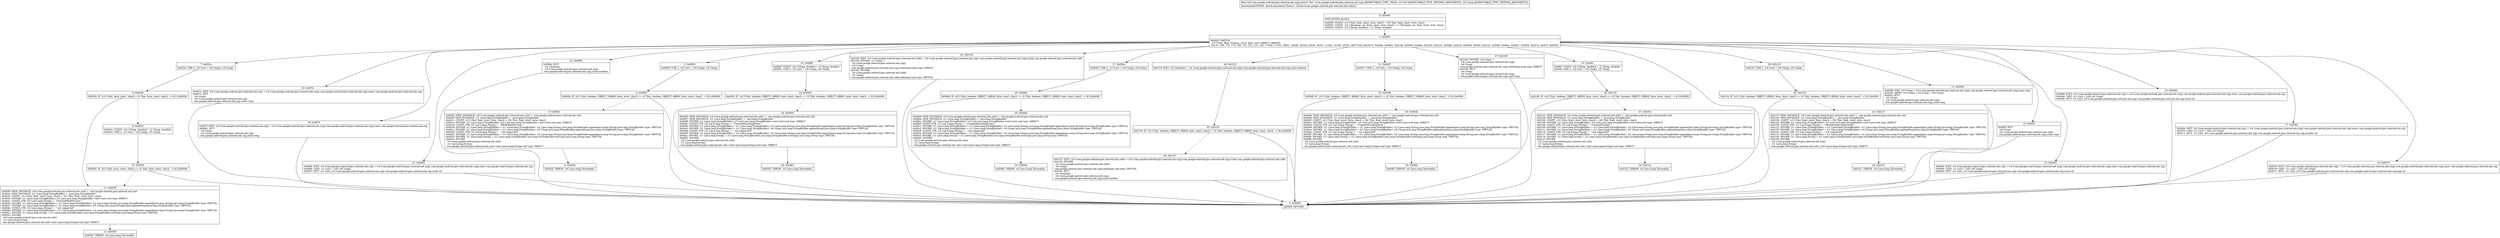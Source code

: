 digraph "CFG forcom.google.android.gms.internal.ads.zzjg.zzc(IJ)V" {
Node_0 [shape=record,label="{0\:\ 0x0000|MTH_ENTER_BLOCK\l|0x0000: CONST  (r3 I:?[int, float, short, byte, char]) = (55 ?[int, float, short, byte, char]) \l0x0002: CONST  (r2 I:?[boolean, int, float, short, byte, char]) = (1 ?[boolean, int, float, short, byte, char]) \l0x0003: CONST  (r0 I:?[long, double]) = (1 ?[long, double]) \l}"];
Node_1 [shape=record,label="{1\:\ 0x0005|0x0005: SWITCH  \l  (r5 I:?[int, float, boolean, short, byte, char, OBJECT, ARRAY])\l k:[131, 159, 176, 179, 186, 215, 231, 241, 251, 17029, 17143, 18401, 18408, 20529, 20530, 20531, 21420, 22186, 22203, 2807729] t:[0x0074, 0x0084, 0x0062, 0x0148, 0x0068, 0x006e, 0x0160, 0x0153, 0x008b, 0x002e, 0x0009, 0x00fc, 0x0123, 0x008f, 0x00b4, 0x00d7, 0x0059, 0x007a, 0x007f, 0x005f] \l}"];
Node_2 [shape=record,label="{2\:\ 0x0008|0x0008: RETURN   \l}"];
Node_3 [shape=record,label="{3\:\ 0x0009|0x0009: CMP_L  (r0 I:int) = (r6 I:long), (r0 I:long) \l}"];
Node_4 [shape=record,label="{4\:\ 0x000b|0x000b: IF  (r0 I:?[int, boolean, OBJECT, ARRAY, byte, short, char]) == (0 ?[int, boolean, OBJECT, ARRAY, byte, short, char])  \-\> B:2:0x0008 \l}"];
Node_5 [shape=record,label="{5\:\ 0x000d|0x000d: NEW_INSTANCE  (r0 I:com.google.android.gms.internal.ads.zzhl) =  com.google.android.gms.internal.ads.zzhl \l0x000f: NEW_INSTANCE  (r1 I:java.lang.StringBuilder) =  java.lang.StringBuilder \l0x0011: CONST  (r2 I:?[int, float, short, byte, char]) = (50 ?[int, float, short, byte, char]) \l0x0013: INVOKE  (r1 I:java.lang.StringBuilder), (r2 I:int) java.lang.StringBuilder.\<init\>(int):void type: DIRECT \l0x0016: CONST_STR  (r2 I:java.lang.String) =  \"EBMLReadVersion \" \l0x0018: INVOKE  (r1 I:java.lang.StringBuilder) = (r1 I:java.lang.StringBuilder), (r2 I:java.lang.String) java.lang.StringBuilder.append(java.lang.String):java.lang.StringBuilder type: VIRTUAL \l0x001c: INVOKE  (r1 I:java.lang.StringBuilder) = (r1 I:java.lang.StringBuilder), (r6 I:long) java.lang.StringBuilder.append(long):java.lang.StringBuilder type: VIRTUAL \l0x0020: CONST_STR  (r2 I:java.lang.String) =  \" not supported\" \l0x0022: INVOKE  (r1 I:java.lang.StringBuilder) = (r1 I:java.lang.StringBuilder), (r2 I:java.lang.String) java.lang.StringBuilder.append(java.lang.String):java.lang.StringBuilder type: VIRTUAL \l0x0026: INVOKE  (r1 I:java.lang.String) = (r1 I:java.lang.StringBuilder) java.lang.StringBuilder.toString():java.lang.String type: VIRTUAL \l0x002a: INVOKE  \l  (r0 I:com.google.android.gms.internal.ads.zzhl)\l  (r1 I:java.lang.String)\l com.google.android.gms.internal.ads.zzhl.\<init\>(java.lang.String):void type: DIRECT \l}"];
Node_6 [shape=record,label="{6\:\ 0x002d|0x002d: THROW  (r0 I:java.lang.Throwable) \l}"];
Node_7 [shape=record,label="{7\:\ 0x002e|0x002e: CMP_L  (r0 I:int) = (r6 I:long), (r0 I:long) \l}"];
Node_8 [shape=record,label="{8\:\ 0x0030|0x0030: IF  (r0 I:?[int, byte, short, char]) \< (0 ?[int, byte, short, char])  \-\> B:11:0x0038 \l}"];
Node_9 [shape=record,label="{9\:\ 0x0032|0x0032: CONST  (r0 I:?[long, double]) = (2 ?[long, double]) \l0x0034: CMP_L  (r0 I:int) = (r6 I:long), (r0 I:long) \l}"];
Node_10 [shape=record,label="{10\:\ 0x0036|0x0036: IF  (r0 I:?[int, byte, short, char]) \<= (0 ?[int, byte, short, char])  \-\> B:2:0x0008 \l}"];
Node_11 [shape=record,label="{11\:\ 0x0038|0x0038: NEW_INSTANCE  (r0 I:com.google.android.gms.internal.ads.zzhl) =  com.google.android.gms.internal.ads.zzhl \l0x003a: NEW_INSTANCE  (r1 I:java.lang.StringBuilder) =  java.lang.StringBuilder \l0x003c: CONST  (r2 I:?[int, float, short, byte, char]) = (53 ?[int, float, short, byte, char]) \l0x003e: INVOKE  (r1 I:java.lang.StringBuilder), (r2 I:int) java.lang.StringBuilder.\<init\>(int):void type: DIRECT \l0x0041: CONST_STR  (r2 I:java.lang.String) =  \"DocTypeReadVersion \" \l0x0043: INVOKE  (r1 I:java.lang.StringBuilder) = (r1 I:java.lang.StringBuilder), (r2 I:java.lang.String) java.lang.StringBuilder.append(java.lang.String):java.lang.StringBuilder type: VIRTUAL \l0x0047: INVOKE  (r1 I:java.lang.StringBuilder) = (r1 I:java.lang.StringBuilder), (r6 I:long) java.lang.StringBuilder.append(long):java.lang.StringBuilder type: VIRTUAL \l0x004b: CONST_STR  (r2 I:java.lang.String) =  \" not supported\" \l0x004d: INVOKE  (r1 I:java.lang.StringBuilder) = (r1 I:java.lang.StringBuilder), (r2 I:java.lang.String) java.lang.StringBuilder.append(java.lang.String):java.lang.StringBuilder type: VIRTUAL \l0x0051: INVOKE  (r1 I:java.lang.String) = (r1 I:java.lang.StringBuilder) java.lang.StringBuilder.toString():java.lang.String type: VIRTUAL \l0x0055: INVOKE  \l  (r0 I:com.google.android.gms.internal.ads.zzhl)\l  (r1 I:java.lang.String)\l com.google.android.gms.internal.ads.zzhl.\<init\>(java.lang.String):void type: DIRECT \l}"];
Node_12 [shape=record,label="{12\:\ 0x0058|0x0058: THROW  (r0 I:java.lang.Throwable) \l}"];
Node_13 [shape=record,label="{13\:\ 0x0059|0x0059: IGET  (r0 I:long) = (r4 I:com.google.android.gms.internal.ads.zzjg) com.google.android.gms.internal.ads.zzjg.zzans long \l0x005b: ARITH  (r0 I:long) = (r0 I:long) + (r6 I:long) \l0x005c: IPUT  \l  (r0 I:long)\l  (r4 I:com.google.android.gms.internal.ads.zzjg)\l com.google.android.gms.internal.ads.zzjg.zzaoa long \l}"];
Node_14 [shape=record,label="{14\:\ 0x005f|0x005f: IPUT  \l  (r6 I:long)\l  (r4 I:com.google.android.gms.internal.ads.zzjg)\l com.google.android.gms.internal.ads.zzjg.zzanu long \l}"];
Node_15 [shape=record,label="{15\:\ 0x0062|0x0062: IGET  (r0 I:com.google.android.gms.internal.ads.zzjj) = (r4 I:com.google.android.gms.internal.ads.zzjg) com.google.android.gms.internal.ads.zzjg.zzanv com.google.android.gms.internal.ads.zzjj \l0x0064: CAST  (r1 I:int) = (int) (r6 I:long) \l0x0065: IPUT  (r1 I:int), (r0 I:com.google.android.gms.internal.ads.zzjj) com.google.android.gms.internal.ads.zzjj.zzaot int \l}"];
Node_16 [shape=record,label="{16\:\ 0x0068|0x0068: IGET  (r0 I:com.google.android.gms.internal.ads.zzjj) = (r4 I:com.google.android.gms.internal.ads.zzjg) com.google.android.gms.internal.ads.zzjg.zzanv com.google.android.gms.internal.ads.zzjj \l0x006a: CAST  (r1 I:int) = (int) (r6 I:long) \l0x006b: IPUT  (r1 I:int), (r0 I:com.google.android.gms.internal.ads.zzjj) com.google.android.gms.internal.ads.zzjj.zzaou int \l}"];
Node_17 [shape=record,label="{17\:\ 0x006e|0x006e: IGET  (r0 I:com.google.android.gms.internal.ads.zzjj) = (r4 I:com.google.android.gms.internal.ads.zzjg) com.google.android.gms.internal.ads.zzjg.zzanv com.google.android.gms.internal.ads.zzjj \l0x0070: CAST  (r1 I:int) = (int) (r6 I:long) \l0x0071: IPUT  (r1 I:int), (r0 I:com.google.android.gms.internal.ads.zzjj) com.google.android.gms.internal.ads.zzjj.number int \l}"];
Node_18 [shape=record,label="{18\:\ 0x0074|0x0074: IGET  (r0 I:com.google.android.gms.internal.ads.zzjj) = (r4 I:com.google.android.gms.internal.ads.zzjg) com.google.android.gms.internal.ads.zzjg.zzanv com.google.android.gms.internal.ads.zzjj \l0x0076: CAST  (r1 I:int) = (int) (r6 I:long) \l0x0077: IPUT  (r1 I:int), (r0 I:com.google.android.gms.internal.ads.zzjj) com.google.android.gms.internal.ads.zzjj.type int \l}"];
Node_19 [shape=record,label="{19\:\ 0x007a|0x007a: IGET  (r0 I:com.google.android.gms.internal.ads.zzjj) = (r4 I:com.google.android.gms.internal.ads.zzjg) com.google.android.gms.internal.ads.zzjg.zzanv com.google.android.gms.internal.ads.zzjj \l0x007c: IPUT  \l  (r6 I:long)\l  (r0 I:com.google.android.gms.internal.ads.zzjj)\l com.google.android.gms.internal.ads.zzjj.zzaow long \l}"];
Node_20 [shape=record,label="{20\:\ 0x007f|0x007f: IGET  (r0 I:com.google.android.gms.internal.ads.zzjj) = (r4 I:com.google.android.gms.internal.ads.zzjg) com.google.android.gms.internal.ads.zzjg.zzanv com.google.android.gms.internal.ads.zzjj \l0x0081: IPUT  \l  (r6 I:long)\l  (r0 I:com.google.android.gms.internal.ads.zzjj)\l com.google.android.gms.internal.ads.zzjj.zzaox long \l}"];
Node_21 [shape=record,label="{21\:\ 0x0084|0x0084: IGET  (r0 I:com.google.android.gms.internal.ads.zzjj) = (r4 I:com.google.android.gms.internal.ads.zzjg) com.google.android.gms.internal.ads.zzjg.zzanv com.google.android.gms.internal.ads.zzjj \l0x0086: CAST  (r1 I:int) = (int) (r6 I:long) \l0x0087: IPUT  (r1 I:int), (r0 I:com.google.android.gms.internal.ads.zzjj) com.google.android.gms.internal.ads.zzjj.zzafu int \l}"];
Node_22 [shape=record,label="{22\:\ 0x008b|0x008b: IPUT  \l  (r2 I:boolean)\l  (r4 I:com.google.android.gms.internal.ads.zzjg)\l com.google.android.gms.internal.ads.zzjg.zzaop boolean \l}"];
Node_23 [shape=record,label="{23\:\ 0x008f|0x008f: CONST  (r0 I:?[long, double]) = (0 ?[long, double]) \l0x0091: CMP_L  (r0 I:int) = (r6 I:long), (r0 I:long) \l}"];
Node_24 [shape=record,label="{24\:\ 0x0093|0x0093: IF  (r0 I:?[int, boolean, OBJECT, ARRAY, byte, short, char]) == (0 ?[int, boolean, OBJECT, ARRAY, byte, short, char])  \-\> B:2:0x0008 \l}"];
Node_25 [shape=record,label="{25\:\ 0x0095|0x0095: NEW_INSTANCE  (r0 I:com.google.android.gms.internal.ads.zzhl) =  com.google.android.gms.internal.ads.zzhl \l0x0097: NEW_INSTANCE  (r1 I:java.lang.StringBuilder) =  java.lang.StringBuilder \l0x0099: INVOKE  (r1 I:java.lang.StringBuilder), (r3 I:int) java.lang.StringBuilder.\<init\>(int):void type: DIRECT \l0x009c: CONST_STR  (r2 I:java.lang.String) =  \"ContentEncodingOrder \" \l0x009e: INVOKE  (r1 I:java.lang.StringBuilder) = (r1 I:java.lang.StringBuilder), (r2 I:java.lang.String) java.lang.StringBuilder.append(java.lang.String):java.lang.StringBuilder type: VIRTUAL \l0x00a2: INVOKE  (r1 I:java.lang.StringBuilder) = (r1 I:java.lang.StringBuilder), (r6 I:long) java.lang.StringBuilder.append(long):java.lang.StringBuilder type: VIRTUAL \l0x00a6: CONST_STR  (r2 I:java.lang.String) =  \" not supported\" \l0x00a8: INVOKE  (r1 I:java.lang.StringBuilder) = (r1 I:java.lang.StringBuilder), (r2 I:java.lang.String) java.lang.StringBuilder.append(java.lang.String):java.lang.StringBuilder type: VIRTUAL \l0x00ac: INVOKE  (r1 I:java.lang.String) = (r1 I:java.lang.StringBuilder) java.lang.StringBuilder.toString():java.lang.String type: VIRTUAL \l0x00b0: INVOKE  \l  (r0 I:com.google.android.gms.internal.ads.zzhl)\l  (r1 I:java.lang.String)\l com.google.android.gms.internal.ads.zzhl.\<init\>(java.lang.String):void type: DIRECT \l}"];
Node_26 [shape=record,label="{26\:\ 0x00b3|0x00b3: THROW  (r0 I:java.lang.Throwable) \l}"];
Node_27 [shape=record,label="{27\:\ 0x00b4|0x00b4: CMP_L  (r0 I:int) = (r6 I:long), (r0 I:long) \l}"];
Node_28 [shape=record,label="{28\:\ 0x00b6|0x00b6: IF  (r0 I:?[int, boolean, OBJECT, ARRAY, byte, short, char]) == (0 ?[int, boolean, OBJECT, ARRAY, byte, short, char])  \-\> B:2:0x0008 \l}"];
Node_29 [shape=record,label="{29\:\ 0x00b8|0x00b8: NEW_INSTANCE  (r0 I:com.google.android.gms.internal.ads.zzhl) =  com.google.android.gms.internal.ads.zzhl \l0x00ba: NEW_INSTANCE  (r1 I:java.lang.StringBuilder) =  java.lang.StringBuilder \l0x00bc: INVOKE  (r1 I:java.lang.StringBuilder), (r3 I:int) java.lang.StringBuilder.\<init\>(int):void type: DIRECT \l0x00bf: CONST_STR  (r2 I:java.lang.String) =  \"ContentEncodingScope \" \l0x00c1: INVOKE  (r1 I:java.lang.StringBuilder) = (r1 I:java.lang.StringBuilder), (r2 I:java.lang.String) java.lang.StringBuilder.append(java.lang.String):java.lang.StringBuilder type: VIRTUAL \l0x00c5: INVOKE  (r1 I:java.lang.StringBuilder) = (r1 I:java.lang.StringBuilder), (r6 I:long) java.lang.StringBuilder.append(long):java.lang.StringBuilder type: VIRTUAL \l0x00c9: CONST_STR  (r2 I:java.lang.String) =  \" not supported\" \l0x00cb: INVOKE  (r1 I:java.lang.StringBuilder) = (r1 I:java.lang.StringBuilder), (r2 I:java.lang.String) java.lang.StringBuilder.append(java.lang.String):java.lang.StringBuilder type: VIRTUAL \l0x00cf: INVOKE  (r1 I:java.lang.String) = (r1 I:java.lang.StringBuilder) java.lang.StringBuilder.toString():java.lang.String type: VIRTUAL \l0x00d3: INVOKE  \l  (r0 I:com.google.android.gms.internal.ads.zzhl)\l  (r1 I:java.lang.String)\l com.google.android.gms.internal.ads.zzhl.\<init\>(java.lang.String):void type: DIRECT \l}"];
Node_30 [shape=record,label="{30\:\ 0x00d6|0x00d6: THROW  (r0 I:java.lang.Throwable) \l}"];
Node_31 [shape=record,label="{31\:\ 0x00d7|0x00d7: CMP_L  (r0 I:int) = (r6 I:long), (r0 I:long) \l}"];
Node_32 [shape=record,label="{32\:\ 0x00d9|0x00d9: IF  (r0 I:?[int, boolean, OBJECT, ARRAY, byte, short, char]) == (0 ?[int, boolean, OBJECT, ARRAY, byte, short, char])  \-\> B:2:0x0008 \l}"];
Node_33 [shape=record,label="{33\:\ 0x00db|0x00db: NEW_INSTANCE  (r0 I:com.google.android.gms.internal.ads.zzhl) =  com.google.android.gms.internal.ads.zzhl \l0x00dd: NEW_INSTANCE  (r1 I:java.lang.StringBuilder) =  java.lang.StringBuilder \l0x00df: CONST  (r2 I:?[int, float, short, byte, char]) = (54 ?[int, float, short, byte, char]) \l0x00e1: INVOKE  (r1 I:java.lang.StringBuilder), (r2 I:int) java.lang.StringBuilder.\<init\>(int):void type: DIRECT \l0x00e4: CONST_STR  (r2 I:java.lang.String) =  \"ContentEncodingType \" \l0x00e6: INVOKE  (r1 I:java.lang.StringBuilder) = (r1 I:java.lang.StringBuilder), (r2 I:java.lang.String) java.lang.StringBuilder.append(java.lang.String):java.lang.StringBuilder type: VIRTUAL \l0x00ea: INVOKE  (r1 I:java.lang.StringBuilder) = (r1 I:java.lang.StringBuilder), (r6 I:long) java.lang.StringBuilder.append(long):java.lang.StringBuilder type: VIRTUAL \l0x00ee: CONST_STR  (r2 I:java.lang.String) =  \" not supported\" \l0x00f0: INVOKE  (r1 I:java.lang.StringBuilder) = (r1 I:java.lang.StringBuilder), (r2 I:java.lang.String) java.lang.StringBuilder.append(java.lang.String):java.lang.StringBuilder type: VIRTUAL \l0x00f4: INVOKE  (r1 I:java.lang.String) = (r1 I:java.lang.StringBuilder) java.lang.StringBuilder.toString():java.lang.String type: VIRTUAL \l0x00f8: INVOKE  \l  (r0 I:com.google.android.gms.internal.ads.zzhl)\l  (r1 I:java.lang.String)\l com.google.android.gms.internal.ads.zzhl.\<init\>(java.lang.String):void type: DIRECT \l}"];
Node_34 [shape=record,label="{34\:\ 0x00fb|0x00fb: THROW  (r0 I:java.lang.Throwable) \l}"];
Node_35 [shape=record,label="{35\:\ 0x00fc|0x00fc: CONST  (r0 I:?[long, double]) = (5 ?[long, double]) \l0x00fe: CMP_L  (r0 I:int) = (r6 I:long), (r0 I:long) \l}"];
Node_36 [shape=record,label="{36\:\ 0x0100|0x0100: IF  (r0 I:?[int, boolean, OBJECT, ARRAY, byte, short, char]) == (0 ?[int, boolean, OBJECT, ARRAY, byte, short, char])  \-\> B:2:0x0008 \l}"];
Node_37 [shape=record,label="{37\:\ 0x0102|0x0102: NEW_INSTANCE  (r0 I:com.google.android.gms.internal.ads.zzhl) =  com.google.android.gms.internal.ads.zzhl \l0x0104: NEW_INSTANCE  (r1 I:java.lang.StringBuilder) =  java.lang.StringBuilder \l0x0106: CONST  (r2 I:?[int, float, short, byte, char]) = (49 ?[int, float, short, byte, char]) \l0x0108: INVOKE  (r1 I:java.lang.StringBuilder), (r2 I:int) java.lang.StringBuilder.\<init\>(int):void type: DIRECT \l0x010b: CONST_STR  (r2 I:java.lang.String) =  \"ContentEncAlgo \" \l0x010d: INVOKE  (r1 I:java.lang.StringBuilder) = (r1 I:java.lang.StringBuilder), (r2 I:java.lang.String) java.lang.StringBuilder.append(java.lang.String):java.lang.StringBuilder type: VIRTUAL \l0x0111: INVOKE  (r1 I:java.lang.StringBuilder) = (r1 I:java.lang.StringBuilder), (r6 I:long) java.lang.StringBuilder.append(long):java.lang.StringBuilder type: VIRTUAL \l0x0115: CONST_STR  (r2 I:java.lang.String) =  \" not supported\" \l0x0117: INVOKE  (r1 I:java.lang.StringBuilder) = (r1 I:java.lang.StringBuilder), (r2 I:java.lang.String) java.lang.StringBuilder.append(java.lang.String):java.lang.StringBuilder type: VIRTUAL \l0x011b: INVOKE  (r1 I:java.lang.String) = (r1 I:java.lang.StringBuilder) java.lang.StringBuilder.toString():java.lang.String type: VIRTUAL \l0x011f: INVOKE  \l  (r0 I:com.google.android.gms.internal.ads.zzhl)\l  (r1 I:java.lang.String)\l com.google.android.gms.internal.ads.zzhl.\<init\>(java.lang.String):void type: DIRECT \l}"];
Node_38 [shape=record,label="{38\:\ 0x0122|0x0122: THROW  (r0 I:java.lang.Throwable) \l}"];
Node_39 [shape=record,label="{39\:\ 0x0123|0x0123: CMP_L  (r0 I:int) = (r6 I:long), (r0 I:long) \l}"];
Node_40 [shape=record,label="{40\:\ 0x0125|0x0125: IF  (r0 I:?[int, boolean, OBJECT, ARRAY, byte, short, char]) == (0 ?[int, boolean, OBJECT, ARRAY, byte, short, char])  \-\> B:2:0x0008 \l}"];
Node_41 [shape=record,label="{41\:\ 0x0127|0x0127: NEW_INSTANCE  (r0 I:com.google.android.gms.internal.ads.zzhl) =  com.google.android.gms.internal.ads.zzhl \l0x0129: NEW_INSTANCE  (r1 I:java.lang.StringBuilder) =  java.lang.StringBuilder \l0x012b: CONST  (r2 I:?[int, float, short, byte, char]) = (56 ?[int, float, short, byte, char]) \l0x012d: INVOKE  (r1 I:java.lang.StringBuilder), (r2 I:int) java.lang.StringBuilder.\<init\>(int):void type: DIRECT \l0x0130: CONST_STR  (r2 I:java.lang.String) =  \"AESSettingsCipherMode \" \l0x0132: INVOKE  (r1 I:java.lang.StringBuilder) = (r1 I:java.lang.StringBuilder), (r2 I:java.lang.String) java.lang.StringBuilder.append(java.lang.String):java.lang.StringBuilder type: VIRTUAL \l0x0136: INVOKE  (r1 I:java.lang.StringBuilder) = (r1 I:java.lang.StringBuilder), (r6 I:long) java.lang.StringBuilder.append(long):java.lang.StringBuilder type: VIRTUAL \l0x013a: CONST_STR  (r2 I:java.lang.String) =  \" not supported\" \l0x013c: INVOKE  (r1 I:java.lang.StringBuilder) = (r1 I:java.lang.StringBuilder), (r2 I:java.lang.String) java.lang.StringBuilder.append(java.lang.String):java.lang.StringBuilder type: VIRTUAL \l0x0140: INVOKE  (r1 I:java.lang.String) = (r1 I:java.lang.StringBuilder) java.lang.StringBuilder.toString():java.lang.String type: VIRTUAL \l0x0144: INVOKE  \l  (r0 I:com.google.android.gms.internal.ads.zzhl)\l  (r1 I:java.lang.String)\l com.google.android.gms.internal.ads.zzhl.\<init\>(java.lang.String):void type: DIRECT \l}"];
Node_42 [shape=record,label="{42\:\ 0x0147|0x0147: THROW  (r0 I:java.lang.Throwable) \l}"];
Node_43 [shape=record,label="{43\:\ 0x0148|0x0148: IGET  (r0 I:com.google.android.gms.internal.ads.zzkk) = (r4 I:com.google.android.gms.internal.ads.zzjg) com.google.android.gms.internal.ads.zzjg.zzaog com.google.android.gms.internal.ads.zzkk \l0x014a: INVOKE  (r2 I:long) = \l  (r4 I:com.google.android.gms.internal.ads.zzjg)\l  (r6 I:long)\l com.google.android.gms.internal.ads.zzjg.zzdw(long):long type: DIRECT \l0x014e: INVOKE  \l  (r0 I:com.google.android.gms.internal.ads.zzkk)\l  (r2 I:long)\l com.google.android.gms.internal.ads.zzkk.add(long):void type: VIRTUAL \l}"];
Node_44 [shape=record,label="{44\:\ 0x0153|0x0153: IGET  (r0 I:boolean) = (r4 I:com.google.android.gms.internal.ads.zzjg) com.google.android.gms.internal.ads.zzjg.zzaoi boolean \l}"];
Node_45 [shape=record,label="{45\:\ 0x0155|0x0155: IF  (r0 I:?[int, boolean, OBJECT, ARRAY, byte, short, char]) != (0 ?[int, boolean, OBJECT, ARRAY, byte, short, char])  \-\> B:2:0x0008 \l}"];
Node_46 [shape=record,label="{46\:\ 0x0157|0x0157: IGET  (r0 I:com.google.android.gms.internal.ads.zzkk) = (r4 I:com.google.android.gms.internal.ads.zzjg) com.google.android.gms.internal.ads.zzjg.zzaoh com.google.android.gms.internal.ads.zzkk \l0x0159: INVOKE  \l  (r0 I:com.google.android.gms.internal.ads.zzkk)\l  (r6 I:long)\l com.google.android.gms.internal.ads.zzkk.add(long):void type: VIRTUAL \l0x015c: IPUT  \l  (r2 I:boolean)\l  (r4 I:com.google.android.gms.internal.ads.zzjg)\l com.google.android.gms.internal.ads.zzjg.zzaoi boolean \l}"];
Node_47 [shape=record,label="{47\:\ 0x0160|0x0160: INVOKE  (r0 I:long) = \l  (r4 I:com.google.android.gms.internal.ads.zzjg)\l  (r6 I:long)\l com.google.android.gms.internal.ads.zzjg.zzdw(long):long type: DIRECT \l0x0164: IPUT  \l  (r0 I:long)\l  (r4 I:com.google.android.gms.internal.ads.zzjg)\l com.google.android.gms.internal.ads.zzjg.zzaof long \l}"];
MethodNode[shape=record,label="{final void com.google.android.gms.internal.ads.zzjg.zzc((r4 'this' I:com.google.android.gms.internal.ads.zzjg A[IMMUTABLE_TYPE, THIS]), (r5 I:int A[IMMUTABLE_TYPE, METHOD_ARGUMENT]), (r6 I:long A[IMMUTABLE_TYPE, METHOD_ARGUMENT]))  | Annotation[SYSTEM, dalvik.annotation.Throws, \{value=[com.google.android.gms.internal.ads.zzhl]\}]\l}"];
MethodNode -> Node_0;
Node_0 -> Node_1;
Node_1 -> Node_2;
Node_1 -> Node_3;
Node_1 -> Node_7;
Node_1 -> Node_13;
Node_1 -> Node_14;
Node_1 -> Node_15;
Node_1 -> Node_16;
Node_1 -> Node_17;
Node_1 -> Node_18;
Node_1 -> Node_19;
Node_1 -> Node_20;
Node_1 -> Node_21;
Node_1 -> Node_22;
Node_1 -> Node_23;
Node_1 -> Node_27;
Node_1 -> Node_31;
Node_1 -> Node_35;
Node_1 -> Node_39;
Node_1 -> Node_43;
Node_1 -> Node_44;
Node_1 -> Node_47;
Node_3 -> Node_4;
Node_4 -> Node_2;
Node_4 -> Node_5[style=dashed];
Node_5 -> Node_6;
Node_7 -> Node_8;
Node_8 -> Node_9[style=dashed];
Node_8 -> Node_11;
Node_9 -> Node_10;
Node_10 -> Node_2;
Node_10 -> Node_11[style=dashed];
Node_11 -> Node_12;
Node_13 -> Node_2;
Node_14 -> Node_2;
Node_15 -> Node_2;
Node_16 -> Node_2;
Node_17 -> Node_2;
Node_18 -> Node_2;
Node_19 -> Node_2;
Node_20 -> Node_2;
Node_21 -> Node_2;
Node_22 -> Node_2;
Node_23 -> Node_24;
Node_24 -> Node_2;
Node_24 -> Node_25[style=dashed];
Node_25 -> Node_26;
Node_27 -> Node_28;
Node_28 -> Node_2;
Node_28 -> Node_29[style=dashed];
Node_29 -> Node_30;
Node_31 -> Node_32;
Node_32 -> Node_2;
Node_32 -> Node_33[style=dashed];
Node_33 -> Node_34;
Node_35 -> Node_36;
Node_36 -> Node_2;
Node_36 -> Node_37[style=dashed];
Node_37 -> Node_38;
Node_39 -> Node_40;
Node_40 -> Node_2;
Node_40 -> Node_41[style=dashed];
Node_41 -> Node_42;
Node_43 -> Node_2;
Node_44 -> Node_45;
Node_45 -> Node_2;
Node_45 -> Node_46[style=dashed];
Node_46 -> Node_2;
Node_47 -> Node_2;
}


